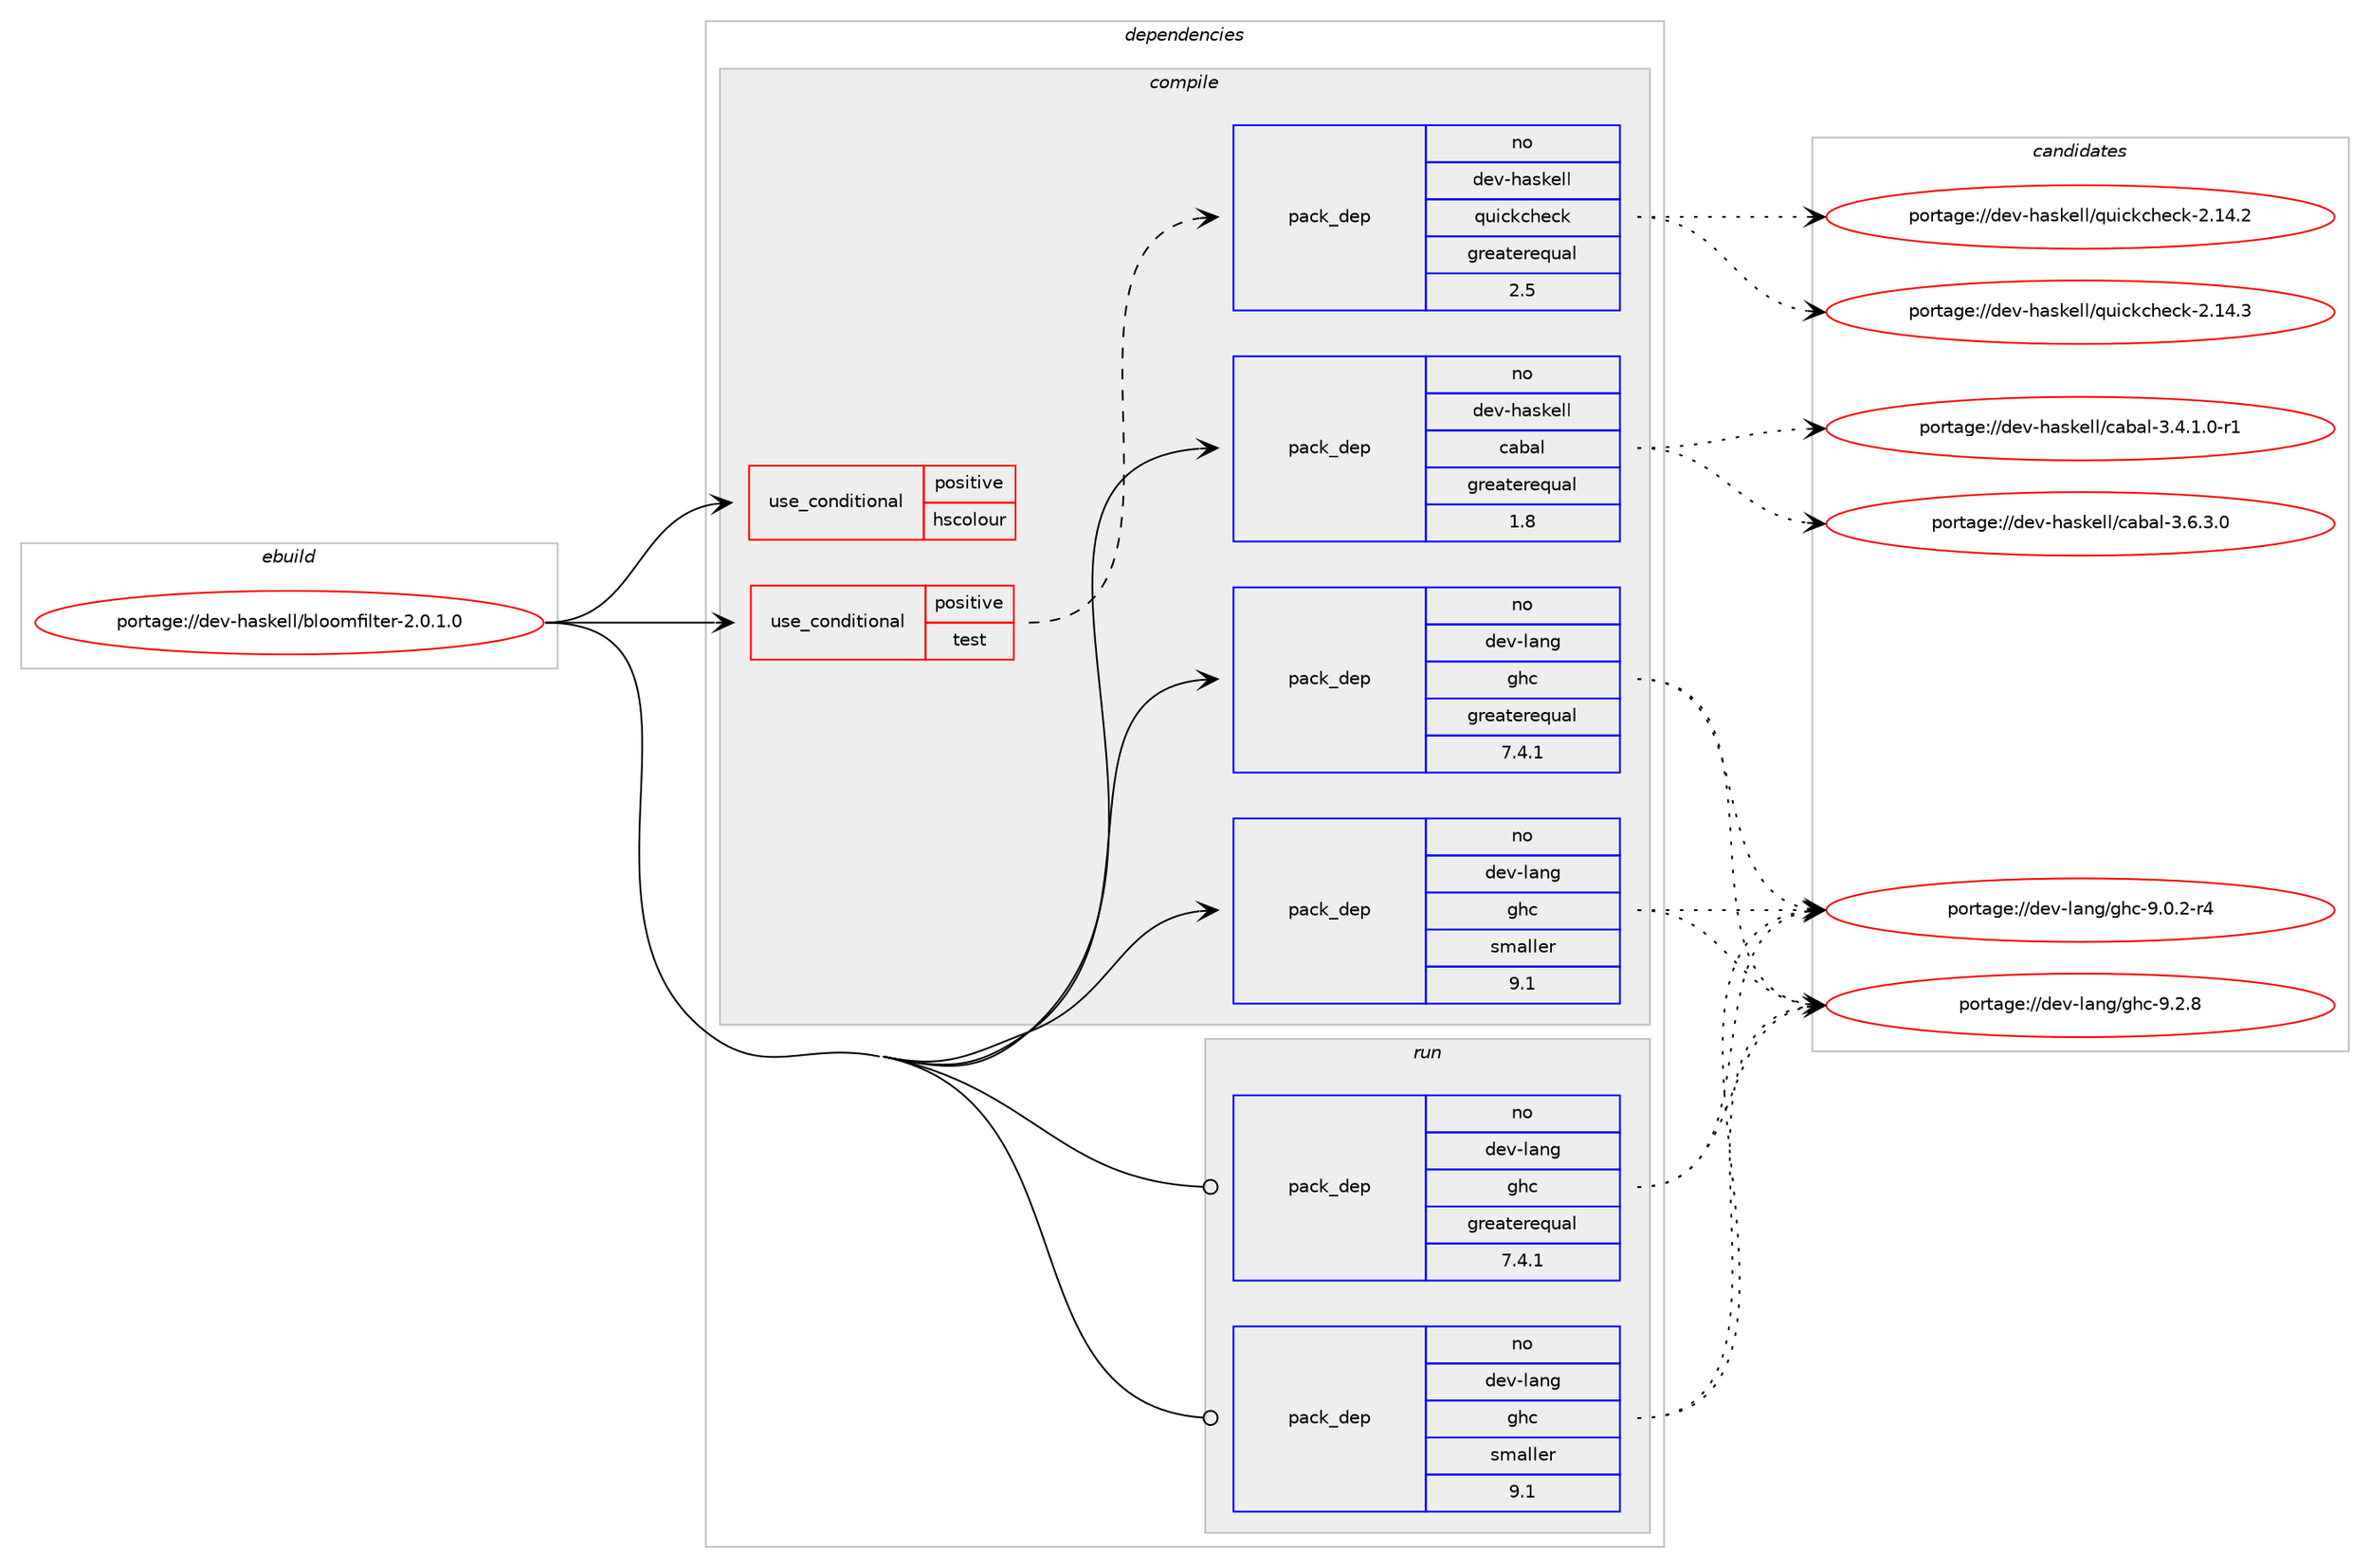 digraph prolog {

# *************
# Graph options
# *************

newrank=true;
concentrate=true;
compound=true;
graph [rankdir=LR,fontname=Helvetica,fontsize=10,ranksep=1.5];#, ranksep=2.5, nodesep=0.2];
edge  [arrowhead=vee];
node  [fontname=Helvetica,fontsize=10];

# **********
# The ebuild
# **********

subgraph cluster_leftcol {
color=gray;
rank=same;
label=<<i>ebuild</i>>;
id [label="portage://dev-haskell/bloomfilter-2.0.1.0", color=red, width=4, href="../dev-haskell/bloomfilter-2.0.1.0.svg"];
}

# ****************
# The dependencies
# ****************

subgraph cluster_midcol {
color=gray;
label=<<i>dependencies</i>>;
subgraph cluster_compile {
fillcolor="#eeeeee";
style=filled;
label=<<i>compile</i>>;
subgraph cond19534 {
dependency35268 [label=<<TABLE BORDER="0" CELLBORDER="1" CELLSPACING="0" CELLPADDING="4"><TR><TD ROWSPAN="3" CELLPADDING="10">use_conditional</TD></TR><TR><TD>positive</TD></TR><TR><TD>hscolour</TD></TR></TABLE>>, shape=none, color=red];
# *** BEGIN UNKNOWN DEPENDENCY TYPE (TODO) ***
# dependency35268 -> package_dependency(portage://dev-haskell/bloomfilter-2.0.1.0,install,no,dev-haskell,hscolour,none,[,,],[],[])
# *** END UNKNOWN DEPENDENCY TYPE (TODO) ***

}
id:e -> dependency35268:w [weight=20,style="solid",arrowhead="vee"];
subgraph cond19535 {
dependency35269 [label=<<TABLE BORDER="0" CELLBORDER="1" CELLSPACING="0" CELLPADDING="4"><TR><TD ROWSPAN="3" CELLPADDING="10">use_conditional</TD></TR><TR><TD>positive</TD></TR><TR><TD>test</TD></TR></TABLE>>, shape=none, color=red];
subgraph pack14793 {
dependency35270 [label=<<TABLE BORDER="0" CELLBORDER="1" CELLSPACING="0" CELLPADDING="4" WIDTH="220"><TR><TD ROWSPAN="6" CELLPADDING="30">pack_dep</TD></TR><TR><TD WIDTH="110">no</TD></TR><TR><TD>dev-haskell</TD></TR><TR><TD>quickcheck</TD></TR><TR><TD>greaterequal</TD></TR><TR><TD>2.5</TD></TR></TABLE>>, shape=none, color=blue];
}
dependency35269:e -> dependency35270:w [weight=20,style="dashed",arrowhead="vee"];
# *** BEGIN UNKNOWN DEPENDENCY TYPE (TODO) ***
# dependency35269 -> package_dependency(portage://dev-haskell/bloomfilter-2.0.1.0,install,no,dev-haskell,random,none,[,,],[],[])
# *** END UNKNOWN DEPENDENCY TYPE (TODO) ***

# *** BEGIN UNKNOWN DEPENDENCY TYPE (TODO) ***
# dependency35269 -> package_dependency(portage://dev-haskell/bloomfilter-2.0.1.0,install,no,dev-haskell,test-framework,none,[,,],[],[])
# *** END UNKNOWN DEPENDENCY TYPE (TODO) ***

# *** BEGIN UNKNOWN DEPENDENCY TYPE (TODO) ***
# dependency35269 -> package_dependency(portage://dev-haskell/bloomfilter-2.0.1.0,install,no,dev-haskell,test-framework-quickcheck2,none,[,,],[],[])
# *** END UNKNOWN DEPENDENCY TYPE (TODO) ***

}
id:e -> dependency35269:w [weight=20,style="solid",arrowhead="vee"];
subgraph pack14794 {
dependency35271 [label=<<TABLE BORDER="0" CELLBORDER="1" CELLSPACING="0" CELLPADDING="4" WIDTH="220"><TR><TD ROWSPAN="6" CELLPADDING="30">pack_dep</TD></TR><TR><TD WIDTH="110">no</TD></TR><TR><TD>dev-haskell</TD></TR><TR><TD>cabal</TD></TR><TR><TD>greaterequal</TD></TR><TR><TD>1.8</TD></TR></TABLE>>, shape=none, color=blue];
}
id:e -> dependency35271:w [weight=20,style="solid",arrowhead="vee"];
subgraph pack14795 {
dependency35272 [label=<<TABLE BORDER="0" CELLBORDER="1" CELLSPACING="0" CELLPADDING="4" WIDTH="220"><TR><TD ROWSPAN="6" CELLPADDING="30">pack_dep</TD></TR><TR><TD WIDTH="110">no</TD></TR><TR><TD>dev-lang</TD></TR><TR><TD>ghc</TD></TR><TR><TD>greaterequal</TD></TR><TR><TD>7.4.1</TD></TR></TABLE>>, shape=none, color=blue];
}
id:e -> dependency35272:w [weight=20,style="solid",arrowhead="vee"];
subgraph pack14796 {
dependency35273 [label=<<TABLE BORDER="0" CELLBORDER="1" CELLSPACING="0" CELLPADDING="4" WIDTH="220"><TR><TD ROWSPAN="6" CELLPADDING="30">pack_dep</TD></TR><TR><TD WIDTH="110">no</TD></TR><TR><TD>dev-lang</TD></TR><TR><TD>ghc</TD></TR><TR><TD>smaller</TD></TR><TR><TD>9.1</TD></TR></TABLE>>, shape=none, color=blue];
}
id:e -> dependency35273:w [weight=20,style="solid",arrowhead="vee"];
}
subgraph cluster_compileandrun {
fillcolor="#eeeeee";
style=filled;
label=<<i>compile and run</i>>;
}
subgraph cluster_run {
fillcolor="#eeeeee";
style=filled;
label=<<i>run</i>>;
subgraph pack14797 {
dependency35274 [label=<<TABLE BORDER="0" CELLBORDER="1" CELLSPACING="0" CELLPADDING="4" WIDTH="220"><TR><TD ROWSPAN="6" CELLPADDING="30">pack_dep</TD></TR><TR><TD WIDTH="110">no</TD></TR><TR><TD>dev-lang</TD></TR><TR><TD>ghc</TD></TR><TR><TD>greaterequal</TD></TR><TR><TD>7.4.1</TD></TR></TABLE>>, shape=none, color=blue];
}
id:e -> dependency35274:w [weight=20,style="solid",arrowhead="odot"];
# *** BEGIN UNKNOWN DEPENDENCY TYPE (TODO) ***
# id -> package_dependency(portage://dev-haskell/bloomfilter-2.0.1.0,run,no,dev-lang,ghc,none,[,,],any_same_slot,[use(optenable(profile),none)])
# *** END UNKNOWN DEPENDENCY TYPE (TODO) ***

subgraph pack14798 {
dependency35275 [label=<<TABLE BORDER="0" CELLBORDER="1" CELLSPACING="0" CELLPADDING="4" WIDTH="220"><TR><TD ROWSPAN="6" CELLPADDING="30">pack_dep</TD></TR><TR><TD WIDTH="110">no</TD></TR><TR><TD>dev-lang</TD></TR><TR><TD>ghc</TD></TR><TR><TD>smaller</TD></TR><TR><TD>9.1</TD></TR></TABLE>>, shape=none, color=blue];
}
id:e -> dependency35275:w [weight=20,style="solid",arrowhead="odot"];
}
}

# **************
# The candidates
# **************

subgraph cluster_choices {
rank=same;
color=gray;
label=<<i>candidates</i>>;

subgraph choice14793 {
color=black;
nodesep=1;
choice10010111845104971151071011081084711311710599107991041019910745504649524650 [label="portage://dev-haskell/quickcheck-2.14.2", color=red, width=4,href="../dev-haskell/quickcheck-2.14.2.svg"];
choice10010111845104971151071011081084711311710599107991041019910745504649524651 [label="portage://dev-haskell/quickcheck-2.14.3", color=red, width=4,href="../dev-haskell/quickcheck-2.14.3.svg"];
dependency35270:e -> choice10010111845104971151071011081084711311710599107991041019910745504649524650:w [style=dotted,weight="100"];
dependency35270:e -> choice10010111845104971151071011081084711311710599107991041019910745504649524651:w [style=dotted,weight="100"];
}
subgraph choice14794 {
color=black;
nodesep=1;
choice1001011184510497115107101108108479997989710845514652464946484511449 [label="portage://dev-haskell/cabal-3.4.1.0-r1", color=red, width=4,href="../dev-haskell/cabal-3.4.1.0-r1.svg"];
choice100101118451049711510710110810847999798971084551465446514648 [label="portage://dev-haskell/cabal-3.6.3.0", color=red, width=4,href="../dev-haskell/cabal-3.6.3.0.svg"];
dependency35271:e -> choice1001011184510497115107101108108479997989710845514652464946484511449:w [style=dotted,weight="100"];
dependency35271:e -> choice100101118451049711510710110810847999798971084551465446514648:w [style=dotted,weight="100"];
}
subgraph choice14795 {
color=black;
nodesep=1;
choice100101118451089711010347103104994557464846504511452 [label="portage://dev-lang/ghc-9.0.2-r4", color=red, width=4,href="../dev-lang/ghc-9.0.2-r4.svg"];
choice10010111845108971101034710310499455746504656 [label="portage://dev-lang/ghc-9.2.8", color=red, width=4,href="../dev-lang/ghc-9.2.8.svg"];
dependency35272:e -> choice100101118451089711010347103104994557464846504511452:w [style=dotted,weight="100"];
dependency35272:e -> choice10010111845108971101034710310499455746504656:w [style=dotted,weight="100"];
}
subgraph choice14796 {
color=black;
nodesep=1;
choice100101118451089711010347103104994557464846504511452 [label="portage://dev-lang/ghc-9.0.2-r4", color=red, width=4,href="../dev-lang/ghc-9.0.2-r4.svg"];
choice10010111845108971101034710310499455746504656 [label="portage://dev-lang/ghc-9.2.8", color=red, width=4,href="../dev-lang/ghc-9.2.8.svg"];
dependency35273:e -> choice100101118451089711010347103104994557464846504511452:w [style=dotted,weight="100"];
dependency35273:e -> choice10010111845108971101034710310499455746504656:w [style=dotted,weight="100"];
}
subgraph choice14797 {
color=black;
nodesep=1;
choice100101118451089711010347103104994557464846504511452 [label="portage://dev-lang/ghc-9.0.2-r4", color=red, width=4,href="../dev-lang/ghc-9.0.2-r4.svg"];
choice10010111845108971101034710310499455746504656 [label="portage://dev-lang/ghc-9.2.8", color=red, width=4,href="../dev-lang/ghc-9.2.8.svg"];
dependency35274:e -> choice100101118451089711010347103104994557464846504511452:w [style=dotted,weight="100"];
dependency35274:e -> choice10010111845108971101034710310499455746504656:w [style=dotted,weight="100"];
}
subgraph choice14798 {
color=black;
nodesep=1;
choice100101118451089711010347103104994557464846504511452 [label="portage://dev-lang/ghc-9.0.2-r4", color=red, width=4,href="../dev-lang/ghc-9.0.2-r4.svg"];
choice10010111845108971101034710310499455746504656 [label="portage://dev-lang/ghc-9.2.8", color=red, width=4,href="../dev-lang/ghc-9.2.8.svg"];
dependency35275:e -> choice100101118451089711010347103104994557464846504511452:w [style=dotted,weight="100"];
dependency35275:e -> choice10010111845108971101034710310499455746504656:w [style=dotted,weight="100"];
}
}

}
